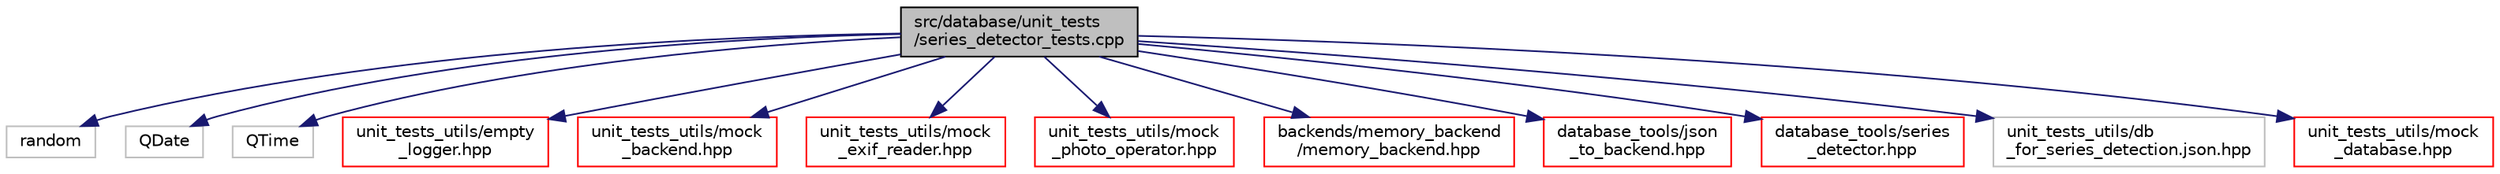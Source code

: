 digraph "src/database/unit_tests/series_detector_tests.cpp"
{
 // LATEX_PDF_SIZE
  edge [fontname="Helvetica",fontsize="10",labelfontname="Helvetica",labelfontsize="10"];
  node [fontname="Helvetica",fontsize="10",shape=record];
  Node1 [label="src/database/unit_tests\l/series_detector_tests.cpp",height=0.2,width=0.4,color="black", fillcolor="grey75", style="filled", fontcolor="black",tooltip=" "];
  Node1 -> Node2 [color="midnightblue",fontsize="10",style="solid",fontname="Helvetica"];
  Node2 [label="random",height=0.2,width=0.4,color="grey75", fillcolor="white", style="filled",tooltip=" "];
  Node1 -> Node3 [color="midnightblue",fontsize="10",style="solid",fontname="Helvetica"];
  Node3 [label="QDate",height=0.2,width=0.4,color="grey75", fillcolor="white", style="filled",tooltip=" "];
  Node1 -> Node4 [color="midnightblue",fontsize="10",style="solid",fontname="Helvetica"];
  Node4 [label="QTime",height=0.2,width=0.4,color="grey75", fillcolor="white", style="filled",tooltip=" "];
  Node1 -> Node5 [color="midnightblue",fontsize="10",style="solid",fontname="Helvetica"];
  Node5 [label="unit_tests_utils/empty\l_logger.hpp",height=0.2,width=0.4,color="red", fillcolor="white", style="filled",URL="$empty__logger_8hpp.html",tooltip=" "];
  Node1 -> Node11 [color="midnightblue",fontsize="10",style="solid",fontname="Helvetica"];
  Node11 [label="unit_tests_utils/mock\l_backend.hpp",height=0.2,width=0.4,color="red", fillcolor="white", style="filled",URL="$mock__backend_8hpp.html",tooltip=" "];
  Node1 -> Node57 [color="midnightblue",fontsize="10",style="solid",fontname="Helvetica"];
  Node57 [label="unit_tests_utils/mock\l_exif_reader.hpp",height=0.2,width=0.4,color="red", fillcolor="white", style="filled",URL="$mock__exif__reader_8hpp.html",tooltip=" "];
  Node1 -> Node60 [color="midnightblue",fontsize="10",style="solid",fontname="Helvetica"];
  Node60 [label="unit_tests_utils/mock\l_photo_operator.hpp",height=0.2,width=0.4,color="red", fillcolor="white", style="filled",URL="$mock__photo__operator_8hpp.html",tooltip=" "];
  Node1 -> Node61 [color="midnightblue",fontsize="10",style="solid",fontname="Helvetica"];
  Node61 [label="backends/memory_backend\l/memory_backend.hpp",height=0.2,width=0.4,color="red", fillcolor="white", style="filled",URL="$memory__backend_8hpp.html",tooltip=" "];
  Node1 -> Node65 [color="midnightblue",fontsize="10",style="solid",fontname="Helvetica"];
  Node65 [label="database_tools/json\l_to_backend.hpp",height=0.2,width=0.4,color="red", fillcolor="white", style="filled",URL="$json__to__backend_8hpp.html",tooltip=" "];
  Node1 -> Node68 [color="midnightblue",fontsize="10",style="solid",fontname="Helvetica"];
  Node68 [label="database_tools/series\l_detector.hpp",height=0.2,width=0.4,color="red", fillcolor="white", style="filled",URL="$series__detector_8hpp.html",tooltip=" "];
  Node1 -> Node76 [color="midnightblue",fontsize="10",style="solid",fontname="Helvetica"];
  Node76 [label="unit_tests_utils/db\l_for_series_detection.json.hpp",height=0.2,width=0.4,color="grey75", fillcolor="white", style="filled",tooltip=" "];
  Node1 -> Node77 [color="midnightblue",fontsize="10",style="solid",fontname="Helvetica"];
  Node77 [label="unit_tests_utils/mock\l_database.hpp",height=0.2,width=0.4,color="red", fillcolor="white", style="filled",URL="$mock__database_8hpp.html",tooltip=" "];
}
